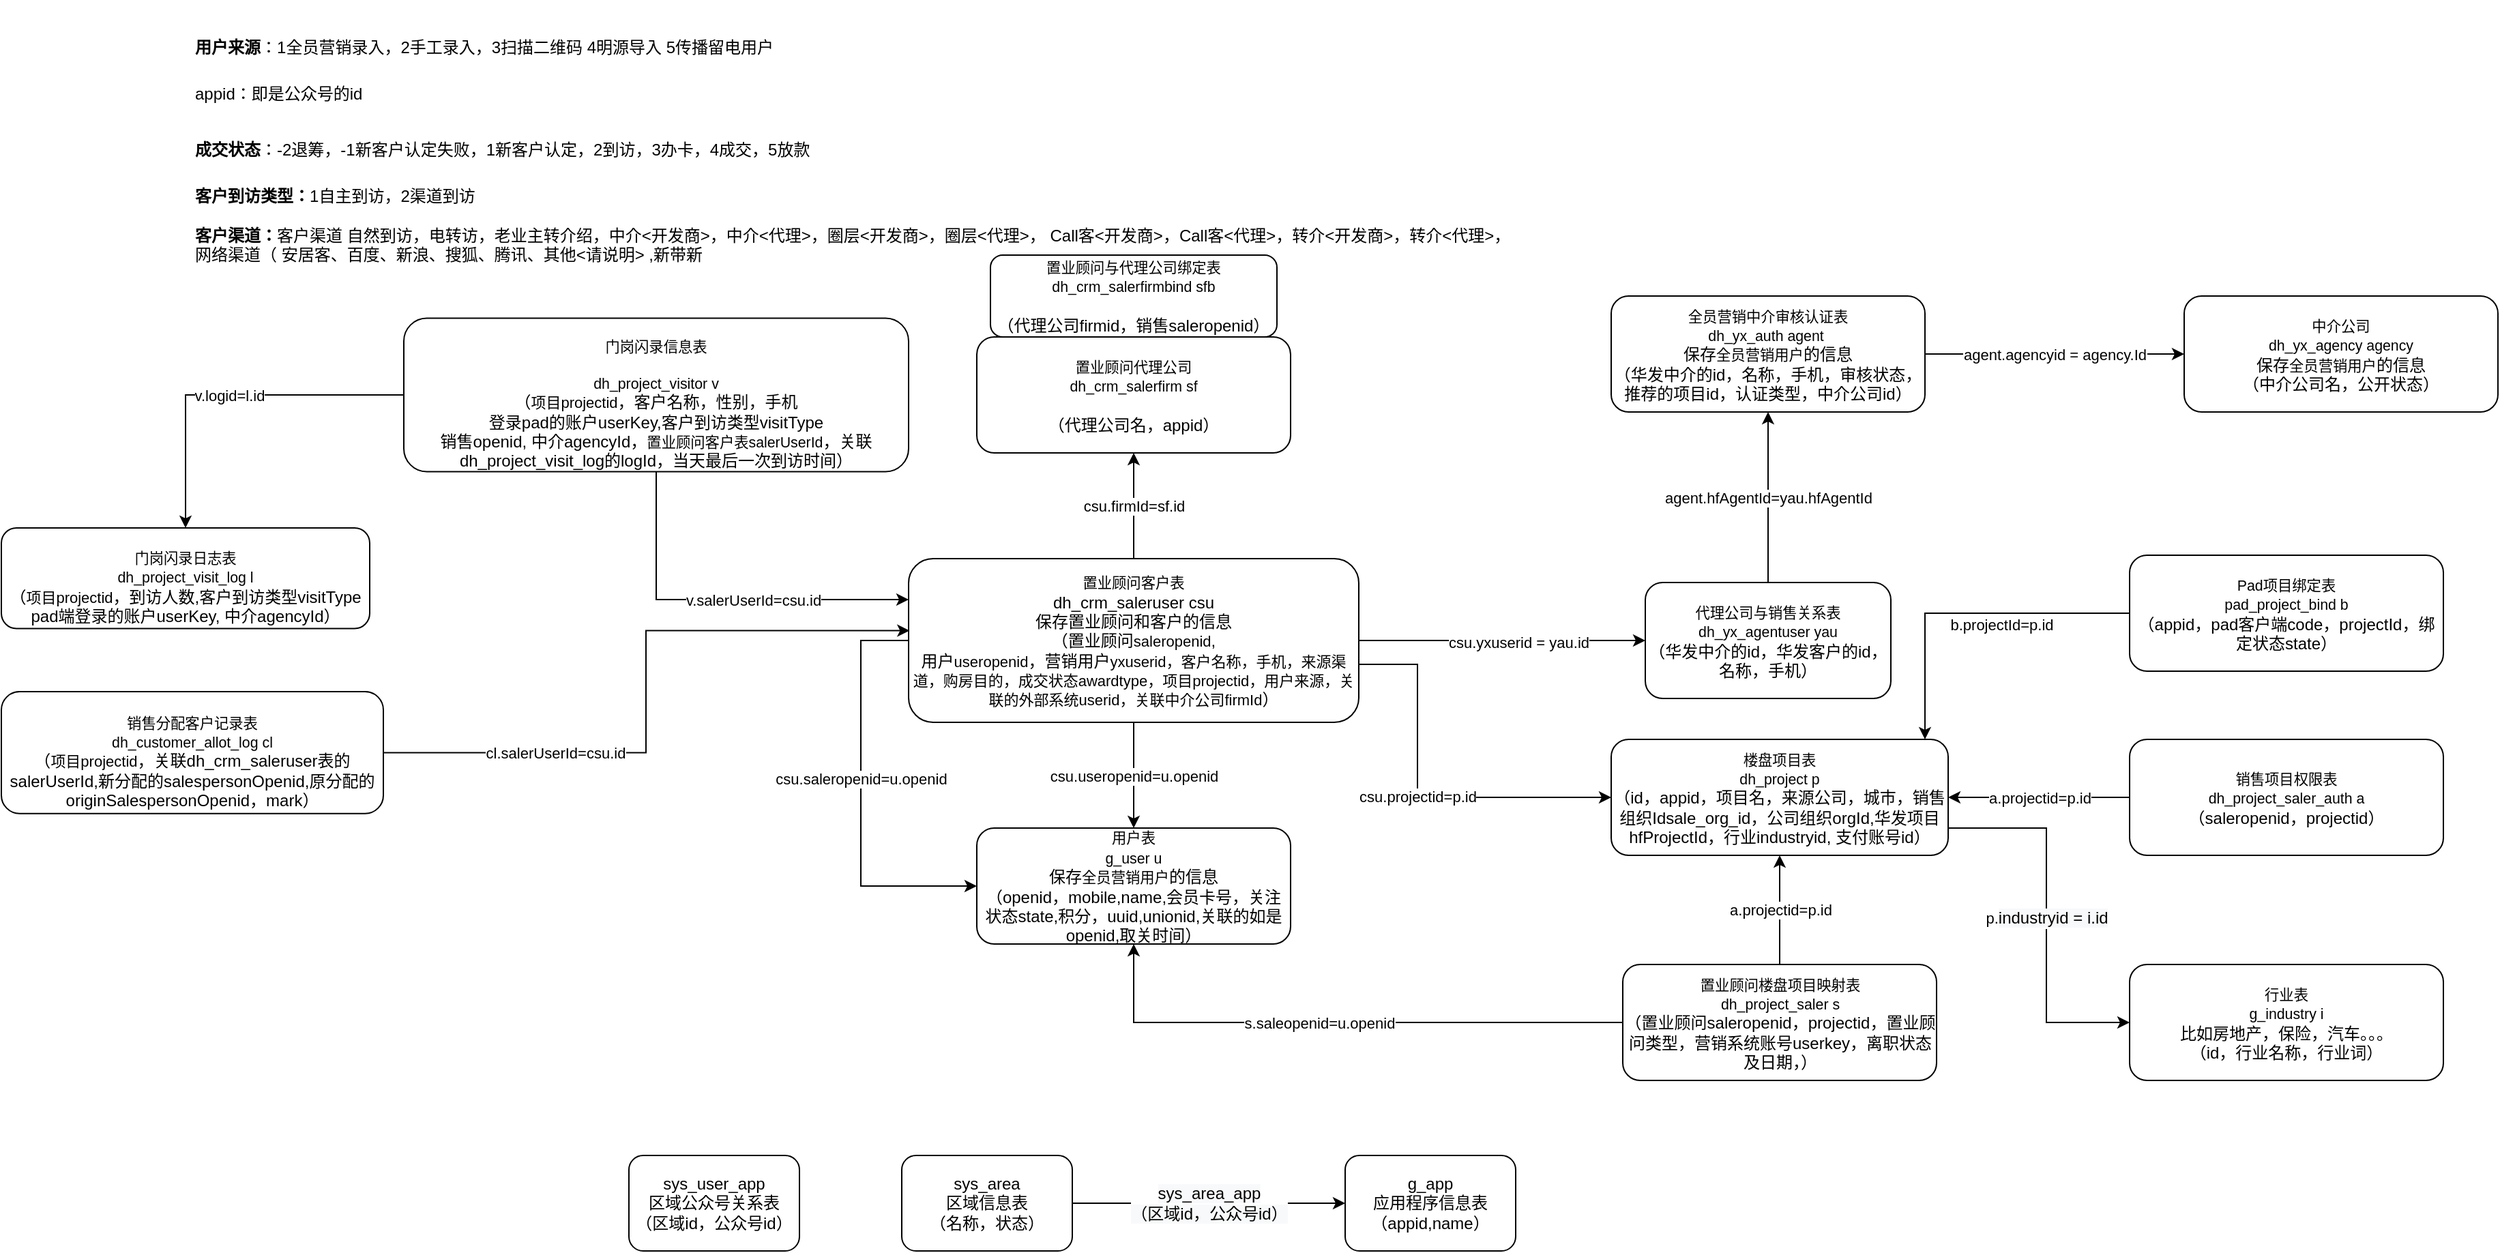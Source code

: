 <mxfile version="14.6.13" type="github" pages="2">
  <diagram id="eaGL7Z7917qESnS54RT0" name="第 1 页">
    <mxGraphModel dx="1849" dy="437" grid="1" gridSize="10" guides="1" tooltips="1" connect="1" arrows="1" fold="1" page="1" pageScale="1" pageWidth="827" pageHeight="1169" math="0" shadow="0">
      <root>
        <mxCell id="0" />
        <mxCell id="1" parent="0" />
        <mxCell id="XDihBJkEoJ0V1uG7NVt8-1" style="edgeStyle=orthogonalEdgeStyle;rounded=0;orthogonalLoop=1;jettySize=auto;html=1;entryX=0;entryY=0.5;entryDx=0;entryDy=0;" parent="1" source="XDihBJkEoJ0V1uG7NVt8-9" target="XDihBJkEoJ0V1uG7NVt8-11" edge="1">
          <mxGeometry relative="1" as="geometry" />
        </mxCell>
        <mxCell id="XDihBJkEoJ0V1uG7NVt8-2" value="csu.yxuserid = yau.id" style="edgeLabel;html=1;align=center;verticalAlign=middle;resizable=0;points=[];" parent="XDihBJkEoJ0V1uG7NVt8-1" vertex="1" connectable="0">
          <mxGeometry x="0.114" y="-1" relative="1" as="geometry">
            <mxPoint as="offset" />
          </mxGeometry>
        </mxCell>
        <mxCell id="XDihBJkEoJ0V1uG7NVt8-3" value="csu.useropenid=u.openid" style="edgeStyle=orthogonalEdgeStyle;rounded=0;orthogonalLoop=1;jettySize=auto;html=1;" parent="1" source="XDihBJkEoJ0V1uG7NVt8-9" target="XDihBJkEoJ0V1uG7NVt8-15" edge="1">
          <mxGeometry relative="1" as="geometry" />
        </mxCell>
        <mxCell id="XDihBJkEoJ0V1uG7NVt8-4" style="edgeStyle=orthogonalEdgeStyle;rounded=0;orthogonalLoop=1;jettySize=auto;html=1;entryX=0;entryY=0.5;entryDx=0;entryDy=0;exitX=0;exitY=0.5;exitDx=0;exitDy=0;" parent="1" source="XDihBJkEoJ0V1uG7NVt8-9" target="XDihBJkEoJ0V1uG7NVt8-15" edge="1">
          <mxGeometry relative="1" as="geometry">
            <mxPoint x="30" y="460" as="sourcePoint" />
            <Array as="points">
              <mxPoint x="30" y="513" />
              <mxPoint x="30" y="693" />
            </Array>
          </mxGeometry>
        </mxCell>
        <mxCell id="XDihBJkEoJ0V1uG7NVt8-5" value="csu.saleropenid=u.openid" style="edgeLabel;html=1;align=center;verticalAlign=middle;resizable=0;points=[];" parent="XDihBJkEoJ0V1uG7NVt8-4" vertex="1" connectable="0">
          <mxGeometry x="-0.092" relative="1" as="geometry">
            <mxPoint as="offset" />
          </mxGeometry>
        </mxCell>
        <mxCell id="XDihBJkEoJ0V1uG7NVt8-6" value="csu.firmId=sf.id" style="edgeStyle=orthogonalEdgeStyle;rounded=0;orthogonalLoop=1;jettySize=auto;html=1;" parent="1" source="XDihBJkEoJ0V1uG7NVt8-9" target="XDihBJkEoJ0V1uG7NVt8-17" edge="1">
          <mxGeometry relative="1" as="geometry" />
        </mxCell>
        <mxCell id="XDihBJkEoJ0V1uG7NVt8-7" style="edgeStyle=orthogonalEdgeStyle;rounded=0;orthogonalLoop=1;jettySize=auto;html=1;exitX=1;exitY=0.25;exitDx=0;exitDy=0;entryX=0;entryY=0.5;entryDx=0;entryDy=0;" parent="1" source="XDihBJkEoJ0V1uG7NVt8-9" target="XDihBJkEoJ0V1uG7NVt8-19" edge="1">
          <mxGeometry relative="1" as="geometry">
            <Array as="points">
              <mxPoint x="395" y="530" />
              <mxPoint x="438" y="530" />
              <mxPoint x="438" y="628" />
            </Array>
          </mxGeometry>
        </mxCell>
        <mxCell id="XDihBJkEoJ0V1uG7NVt8-8" value="csu.projectid=p.id" style="edgeLabel;html=1;align=center;verticalAlign=middle;resizable=0;points=[];" parent="XDihBJkEoJ0V1uG7NVt8-7" vertex="1" connectable="0">
          <mxGeometry x="0.139" y="1" relative="1" as="geometry">
            <mxPoint as="offset" />
          </mxGeometry>
        </mxCell>
        <mxCell id="XDihBJkEoJ0V1uG7NVt8-9" value="&lt;span style=&quot;font-size: 8pt&quot;&gt;置业顾问客户表&lt;br&gt;&lt;/span&gt;dh_crm_saleruser csu&lt;br&gt;保存置业顾问和客户的信息&lt;br&gt;（置业顾问&lt;span style=&quot;font-size: 11px ; background-color: rgb(255 , 255 , 255)&quot;&gt;saleropenid&lt;/span&gt;,&lt;br&gt;用户&lt;span style=&quot;font-size: 11px ; background-color: rgb(255 , 255 , 255)&quot;&gt;useropenid&lt;/span&gt;，营销用户&lt;span style=&quot;background-color: rgb(255 , 255 , 255)&quot;&gt;&lt;span style=&quot;font-size: 11px&quot;&gt;yxuserid，客户名称，手机，来源渠道，购房目的，成交状态&lt;/span&gt;&lt;span style=&quot;font-size: 11px&quot;&gt;awardtype，项目projectid，用户来源，关联的外部系统&lt;/span&gt;&lt;span style=&quot;font-size: 11px&quot;&gt;userid，关联中介公司firmId&lt;/span&gt;&lt;/span&gt;）" style="rounded=1;whiteSpace=wrap;html=1;" parent="1" vertex="1">
          <mxGeometry x="65" y="452.5" width="330" height="120" as="geometry" />
        </mxCell>
        <mxCell id="XDihBJkEoJ0V1uG7NVt8-10" value="agent.hfAgentId=yau.hfAgentId" style="edgeStyle=orthogonalEdgeStyle;rounded=0;orthogonalLoop=1;jettySize=auto;html=1;entryX=0.5;entryY=1;entryDx=0;entryDy=0;" parent="1" source="XDihBJkEoJ0V1uG7NVt8-11" target="XDihBJkEoJ0V1uG7NVt8-13" edge="1">
          <mxGeometry relative="1" as="geometry" />
        </mxCell>
        <mxCell id="XDihBJkEoJ0V1uG7NVt8-11" value="&lt;span style=&quot;font-size: 8pt&quot;&gt;代理公司与销售关系表&lt;br&gt;&lt;/span&gt;&lt;span style=&quot;font-size: 8pt&quot;&gt;dh_yx_agentuser yau&lt;/span&gt;&lt;span style=&quot;font-size: 8pt&quot;&gt;&lt;br&gt;&lt;/span&gt;（华发中介的id，华发客户的id，&lt;br&gt;名称，手机）" style="rounded=1;whiteSpace=wrap;html=1;" parent="1" vertex="1">
          <mxGeometry x="605" y="470" width="180" height="85" as="geometry" />
        </mxCell>
        <mxCell id="XDihBJkEoJ0V1uG7NVt8-12" value="agent.agencyid = agency.Id" style="edgeStyle=orthogonalEdgeStyle;rounded=0;orthogonalLoop=1;jettySize=auto;html=1;" parent="1" source="XDihBJkEoJ0V1uG7NVt8-13" target="XDihBJkEoJ0V1uG7NVt8-14" edge="1">
          <mxGeometry relative="1" as="geometry" />
        </mxCell>
        <mxCell id="XDihBJkEoJ0V1uG7NVt8-13" value="&lt;span style=&quot;font-size: 8pt&quot;&gt;全员营销中介审核认证表&lt;br&gt;&lt;/span&gt;&lt;span style=&quot;font-size: 10.667px&quot;&gt;dh_yx_auth agent&lt;/span&gt;&lt;span style=&quot;font-size: 8pt&quot;&gt;&amp;nbsp;&lt;/span&gt;&lt;span style=&quot;font-size: 8pt&quot;&gt;&lt;br&gt;&lt;/span&gt;保存&lt;span style=&quot;font-size: 10.667px&quot;&gt;全员营销用户&lt;/span&gt;的信息&lt;br&gt;（华发中介的id，名称，手机，审核状态，推荐的项目id，认证类型，中介公司id）" style="rounded=1;whiteSpace=wrap;html=1;" parent="1" vertex="1">
          <mxGeometry x="580" y="260" width="230" height="85" as="geometry" />
        </mxCell>
        <mxCell id="XDihBJkEoJ0V1uG7NVt8-14" value="&lt;span style=&quot;font-size: 10.667px&quot;&gt;中介公司&lt;/span&gt;&lt;br&gt;&lt;span style=&quot;font-size: 10.667px&quot;&gt;dh_yx_agency&amp;nbsp;agency&lt;/span&gt;&lt;span style=&quot;font-size: 8pt&quot;&gt;&lt;br&gt;&lt;/span&gt;保存&lt;span style=&quot;font-size: 10.667px&quot;&gt;全员营销用户&lt;/span&gt;的信息&lt;br&gt;（中介公司名，公开状态）" style="rounded=1;whiteSpace=wrap;html=1;" parent="1" vertex="1">
          <mxGeometry x="1000" y="260" width="230" height="85" as="geometry" />
        </mxCell>
        <mxCell id="XDihBJkEoJ0V1uG7NVt8-15" value="&lt;span style=&quot;font-size: 10.667px&quot;&gt;用户表&lt;/span&gt;&lt;br&gt;&lt;span style=&quot;font-size: 10.667px&quot;&gt;g_user u&lt;/span&gt;&lt;span style=&quot;font-size: 8pt&quot;&gt;&lt;br&gt;&lt;/span&gt;保存&lt;span style=&quot;font-size: 10.667px&quot;&gt;全员营销用户&lt;/span&gt;的信息&lt;br&gt;（openid，mobile,name,会员卡号，关注状态state,积分，uuid,unionid,关联的如是openid,取关时间）" style="rounded=1;whiteSpace=wrap;html=1;" parent="1" vertex="1">
          <mxGeometry x="115" y="650" width="230" height="85" as="geometry" />
        </mxCell>
        <mxCell id="XDihBJkEoJ0V1uG7NVt8-16" value="&lt;h1&gt;&lt;b style=&quot;font-size: 12px&quot;&gt;用户来源&lt;/b&gt;&lt;span style=&quot;font-size: 12px ; font-weight: normal&quot;&gt;：1全员营销录入，2手工录入，3扫描二维码 4明源导入 5传播留电用户&lt;/span&gt;&lt;/h1&gt;&lt;div&gt;&lt;span style=&quot;text-align: center&quot;&gt;appid：即是公众号的id&lt;/span&gt;&lt;span style=&quot;font-size: 12px ; font-weight: normal&quot;&gt;&lt;br&gt;&lt;/span&gt;&lt;/div&gt;&lt;h1&gt;&lt;b style=&quot;font-size: 12px&quot;&gt;成交状态&lt;/b&gt;&lt;span style=&quot;font-size: 12px ; font-weight: normal&quot;&gt;：-2退筹，-1新客户认定失败，1新客户认定，2到访，3办卡，4成交，5放款&lt;/span&gt;&lt;/h1&gt;&lt;b&gt;客户到访类型：&lt;/b&gt;1自主到访，2渠道到访&lt;div&gt;&lt;span style=&quot;font-weight: normal ; font-size: 12px&quot;&gt;&lt;br&gt;&lt;/span&gt;&lt;/div&gt;&lt;div&gt;&lt;b&gt;客户渠道：&lt;/b&gt;客户渠道 自然到访，电转访，老业主转介绍，中介&amp;lt;开发商&amp;gt;，中介&amp;lt;代理&amp;gt;，圈层&amp;lt;开发商&amp;gt;，圈层&amp;lt;代理&amp;gt;， Call客&amp;lt;开发商&amp;gt;，Call客&amp;lt;代理&amp;gt;，转介&amp;lt;开发商&amp;gt;，转介&amp;lt;代理&amp;gt;，网络渠道（ 安居客、百度、新浪、搜狐、腾讯、其他&amp;lt;请说明&amp;gt; ,新带新&lt;/div&gt;&lt;b&gt;&lt;/b&gt;" style="text;html=1;strokeColor=none;fillColor=none;align=left;verticalAlign=middle;whiteSpace=wrap;rounded=0;spacing=2;spacingBottom=0;spacingTop=0;" parent="1" vertex="1">
          <mxGeometry x="-460" y="50" width="970" height="180" as="geometry" />
        </mxCell>
        <mxCell id="XDihBJkEoJ0V1uG7NVt8-17" value="&lt;span style=&quot;font-size: 10.667px&quot;&gt;置业顾问代理公司&lt;/span&gt;&lt;br&gt;&lt;span style=&quot;font-size: 10.667px&quot;&gt;dh_crm_salerfirm&amp;nbsp;sf&lt;/span&gt;&lt;br&gt;&lt;br&gt;（代理公司名，appid）" style="rounded=1;whiteSpace=wrap;html=1;" parent="1" vertex="1">
          <mxGeometry x="115" y="290" width="230" height="85" as="geometry" />
        </mxCell>
        <mxCell id="XDihBJkEoJ0V1uG7NVt8-18" value="p.&lt;span style=&quot;font-size: 12px ; background-color: rgb(248 , 249 , 250)&quot;&gt;industryid = i.id&lt;/span&gt;" style="edgeStyle=orthogonalEdgeStyle;rounded=0;orthogonalLoop=1;jettySize=auto;html=1;entryX=0;entryY=0.5;entryDx=0;entryDy=0;" parent="1" source="XDihBJkEoJ0V1uG7NVt8-19" target="XDihBJkEoJ0V1uG7NVt8-30" edge="1">
          <mxGeometry relative="1" as="geometry">
            <Array as="points">
              <mxPoint x="899" y="650" />
              <mxPoint x="899" y="793" />
            </Array>
          </mxGeometry>
        </mxCell>
        <mxCell id="XDihBJkEoJ0V1uG7NVt8-19" value="&lt;span style=&quot;font-size: 10.667px&quot;&gt;楼盘项目表&lt;/span&gt;&lt;br&gt;&lt;span style=&quot;font-size: 10.667px&quot;&gt;dh_project&amp;nbsp;p&lt;/span&gt;&lt;br&gt;（id，appid，项目名，来源公司，城市，销售组织Idsale_org_id，公司组织orgId,华发项目hfProjectId，行业industryid, 支付账号id）" style="rounded=1;whiteSpace=wrap;html=1;" parent="1" vertex="1">
          <mxGeometry x="580" y="585" width="247" height="85" as="geometry" />
        </mxCell>
        <mxCell id="XDihBJkEoJ0V1uG7NVt8-20" value="v.logid=l.id" style="edgeStyle=orthogonalEdgeStyle;rounded=0;orthogonalLoop=1;jettySize=auto;html=1;" parent="1" source="XDihBJkEoJ0V1uG7NVt8-23" target="XDihBJkEoJ0V1uG7NVt8-31" edge="1">
          <mxGeometry relative="1" as="geometry" />
        </mxCell>
        <mxCell id="XDihBJkEoJ0V1uG7NVt8-21" style="edgeStyle=orthogonalEdgeStyle;rounded=0;orthogonalLoop=1;jettySize=auto;html=1;entryX=0;entryY=0.25;entryDx=0;entryDy=0;" parent="1" source="XDihBJkEoJ0V1uG7NVt8-23" target="XDihBJkEoJ0V1uG7NVt8-9" edge="1">
          <mxGeometry relative="1" as="geometry" />
        </mxCell>
        <mxCell id="XDihBJkEoJ0V1uG7NVt8-22" value="v.salerUserId=csu.id" style="edgeLabel;html=1;align=center;verticalAlign=middle;resizable=0;points=[];" parent="XDihBJkEoJ0V1uG7NVt8-21" vertex="1" connectable="0">
          <mxGeometry x="0.536" y="1" relative="1" as="geometry">
            <mxPoint x="-50" y="1" as="offset" />
          </mxGeometry>
        </mxCell>
        <mxCell id="XDihBJkEoJ0V1uG7NVt8-23" value="&lt;p class=&quot;MsoNormal&quot;&gt;&lt;span style=&quot;font-size: 8.0pt&quot;&gt;门岗闪录信息表&lt;/span&gt;&lt;/p&gt;&lt;span style=&quot;font-size: 10.667px&quot;&gt;dh_project_visitor v&lt;/span&gt;&lt;br&gt;（&lt;span style=&quot;font-size: 11px ; background-color: rgb(255 , 255 , 255)&quot;&gt;项目projectid&lt;/span&gt;，客户名称，性别，手机&lt;br&gt;登录pad的账户userKey,客户到访类型visitType&lt;br&gt;销售openid, 中介agencyId，&lt;span style=&quot;font-size: 10.667px&quot;&gt;置业顾问客户表salerUserId&lt;/span&gt;，关联dh_project_visit_log的logId，当天最后一次到访时间）" style="rounded=1;whiteSpace=wrap;html=1;" parent="1" vertex="1">
          <mxGeometry x="-305" y="276.25" width="370" height="112.5" as="geometry" />
        </mxCell>
        <mxCell id="XDihBJkEoJ0V1uG7NVt8-24" value="a.projectid=p.id" style="edgeStyle=orthogonalEdgeStyle;rounded=0;orthogonalLoop=1;jettySize=auto;html=1;entryX=1;entryY=0.5;entryDx=0;entryDy=0;" parent="1" source="XDihBJkEoJ0V1uG7NVt8-25" target="XDihBJkEoJ0V1uG7NVt8-19" edge="1">
          <mxGeometry relative="1" as="geometry" />
        </mxCell>
        <mxCell id="XDihBJkEoJ0V1uG7NVt8-25" value="&lt;span style=&quot;font-size: 8pt&quot;&gt;销售项目权限表&lt;br&gt;&lt;/span&gt;&lt;span style=&quot;font-size: 10.667px&quot;&gt;dh_project_saler_auth a&lt;/span&gt;&lt;br&gt;（saleropenid，projectid）" style="rounded=1;whiteSpace=wrap;html=1;" parent="1" vertex="1">
          <mxGeometry x="960" y="585" width="230" height="85" as="geometry" />
        </mxCell>
        <mxCell id="XDihBJkEoJ0V1uG7NVt8-26" value="&lt;span style=&quot;color: rgb(0 , 0 , 0) ; font-family: &amp;#34;helvetica&amp;#34; ; font-size: 11px ; font-style: normal ; font-weight: 400 ; letter-spacing: normal ; text-align: center ; text-indent: 0px ; text-transform: none ; word-spacing: 0px ; background-color: rgb(255 , 255 , 255) ; display: inline ; float: none&quot;&gt;a.projectid=p.id&lt;/span&gt;" style="edgeStyle=orthogonalEdgeStyle;rounded=0;orthogonalLoop=1;jettySize=auto;html=1;" parent="1" source="XDihBJkEoJ0V1uG7NVt8-29" target="XDihBJkEoJ0V1uG7NVt8-19" edge="1">
          <mxGeometry relative="1" as="geometry" />
        </mxCell>
        <mxCell id="XDihBJkEoJ0V1uG7NVt8-27" style="edgeStyle=orthogonalEdgeStyle;rounded=0;orthogonalLoop=1;jettySize=auto;html=1;entryX=0.5;entryY=1;entryDx=0;entryDy=0;" parent="1" source="XDihBJkEoJ0V1uG7NVt8-29" target="XDihBJkEoJ0V1uG7NVt8-15" edge="1">
          <mxGeometry relative="1" as="geometry" />
        </mxCell>
        <mxCell id="XDihBJkEoJ0V1uG7NVt8-28" value="s.saleopenid=u.openid" style="edgeLabel;html=1;align=center;verticalAlign=middle;resizable=0;points=[];" parent="XDihBJkEoJ0V1uG7NVt8-27" vertex="1" connectable="0">
          <mxGeometry x="0.073" relative="1" as="geometry">
            <mxPoint as="offset" />
          </mxGeometry>
        </mxCell>
        <mxCell id="XDihBJkEoJ0V1uG7NVt8-29" value="&lt;span style=&quot;font-size: 10.667px&quot;&gt;置业顾问楼盘项目映射表&lt;br&gt;dh_project_saler s&lt;/span&gt;&lt;br&gt;（置业顾问saleropenid，projectid，置业顾问类型，营销系统账号userkey，离职状态及日期，）" style="rounded=1;whiteSpace=wrap;html=1;" parent="1" vertex="1">
          <mxGeometry x="588.5" y="750" width="230" height="85" as="geometry" />
        </mxCell>
        <mxCell id="XDihBJkEoJ0V1uG7NVt8-30" value="&lt;span style=&quot;font-size: 8pt&quot;&gt;行业表&lt;br&gt;&lt;/span&gt;&lt;span style=&quot;font-size: 10.667px&quot;&gt;g_industry&amp;nbsp;i&lt;br&gt;&lt;/span&gt;比如房地产，保险，汽车。。。&lt;br&gt;（id，行业名称，行业词）" style="rounded=1;whiteSpace=wrap;html=1;" parent="1" vertex="1">
          <mxGeometry x="960" y="750" width="230" height="85" as="geometry" />
        </mxCell>
        <mxCell id="XDihBJkEoJ0V1uG7NVt8-31" value="&lt;p class=&quot;MsoNormal&quot;&gt;&lt;/p&gt;&lt;span style=&quot;font-size: 8pt&quot;&gt;门岗闪录日志表&lt;br&gt;&lt;/span&gt;&lt;span style=&quot;font-size: 10.667px&quot;&gt;dh_project_visit_log l&lt;/span&gt;&lt;br&gt;（&lt;span style=&quot;font-size: 11px ; background-color: rgb(255 , 255 , 255)&quot;&gt;项目projectid&lt;/span&gt;，到访人数,客户到访类型visitType&lt;br&gt;pad端登录的账户userKey, 中介agencyId）" style="rounded=1;whiteSpace=wrap;html=1;" parent="1" vertex="1">
          <mxGeometry x="-600" y="430" width="270" height="73.75" as="geometry" />
        </mxCell>
        <mxCell id="XDihBJkEoJ0V1uG7NVt8-32" value="b.projectId=p.id" style="edgeStyle=orthogonalEdgeStyle;rounded=0;orthogonalLoop=1;jettySize=auto;html=1;" parent="1" source="XDihBJkEoJ0V1uG7NVt8-33" target="XDihBJkEoJ0V1uG7NVt8-19" edge="1">
          <mxGeometry x="-0.223" y="7" relative="1" as="geometry">
            <Array as="points">
              <mxPoint x="810" y="493" />
            </Array>
            <mxPoint y="1" as="offset" />
          </mxGeometry>
        </mxCell>
        <mxCell id="XDihBJkEoJ0V1uG7NVt8-33" value="&lt;span style=&quot;font-size: 8pt&quot;&gt;Pad项目绑定表&lt;br&gt;&lt;/span&gt;&lt;span style=&quot;font-size: 10.667px&quot;&gt;pad_project_bind b&lt;/span&gt;&lt;br&gt;（appid，pad客户端code，projectId，绑定状态state）" style="rounded=1;whiteSpace=wrap;html=1;" parent="1" vertex="1">
          <mxGeometry x="960" y="450" width="230" height="85" as="geometry" />
        </mxCell>
        <mxCell id="XDihBJkEoJ0V1uG7NVt8-34" style="edgeStyle=orthogonalEdgeStyle;rounded=0;orthogonalLoop=1;jettySize=auto;html=1;entryX=0.002;entryY=0.44;entryDx=0;entryDy=0;entryPerimeter=0;" parent="1" source="XDihBJkEoJ0V1uG7NVt8-36" target="XDihBJkEoJ0V1uG7NVt8-9" edge="1">
          <mxGeometry relative="1" as="geometry">
            <mxPoint x="10" y="490" as="targetPoint" />
          </mxGeometry>
        </mxCell>
        <mxCell id="XDihBJkEoJ0V1uG7NVt8-35" value="cl.salerUserId=csu.id" style="edgeLabel;html=1;align=center;verticalAlign=middle;resizable=0;points=[];" parent="XDihBJkEoJ0V1uG7NVt8-34" vertex="1" connectable="0">
          <mxGeometry x="-0.471" relative="1" as="geometry">
            <mxPoint as="offset" />
          </mxGeometry>
        </mxCell>
        <mxCell id="XDihBJkEoJ0V1uG7NVt8-36" value="&lt;p class=&quot;MsoNormal&quot;&gt;&lt;/p&gt;&lt;span style=&quot;font-size: 8pt&quot;&gt;销售分配客户记录&lt;/span&gt;&lt;span style=&quot;font-size: 8pt&quot;&gt;表&lt;br&gt;&lt;/span&gt;&lt;span style=&quot;font-size: 8pt&quot;&gt;dh_customer_allot_log c&lt;/span&gt;&lt;span style=&quot;font-size: 10.667px&quot;&gt;l&lt;/span&gt;&lt;br&gt;（&lt;span style=&quot;font-size: 11px ; background-color: rgb(255 , 255 , 255)&quot;&gt;项目projectid&lt;/span&gt;，关联dh_crm_saleruser表的salerUserId,新分配的salespersonOpenid,原分配的originSalespersonOpenid，mark）" style="rounded=1;whiteSpace=wrap;html=1;" parent="1" vertex="1">
          <mxGeometry x="-600" y="550" width="280" height="89.37" as="geometry" />
        </mxCell>
        <mxCell id="XDihBJkEoJ0V1uG7NVt8-37" value="&lt;span style=&quot;font-size: 10.667px&quot;&gt;置业顾问与代理公司绑定表dh_crm_salerfirmbind sfb&lt;/span&gt;&lt;br&gt;&lt;br&gt;（代理公司firmid，销售saleropenid）" style="rounded=1;whiteSpace=wrap;html=1;" parent="1" vertex="1">
          <mxGeometry x="125" y="230" width="210" height="60" as="geometry" />
        </mxCell>
        <mxCell id="XDihBJkEoJ0V1uG7NVt8-38" value="&lt;span style=&quot;color: rgb(0 , 0 , 0) ; font-family: &amp;#34;helvetica&amp;#34; ; font-size: 12px ; font-style: normal ; font-weight: 400 ; letter-spacing: normal ; text-align: center ; text-indent: 0px ; text-transform: none ; word-spacing: 0px ; background-color: rgb(248 , 249 , 250) ; display: inline ; float: none&quot;&gt;sys_area_app&lt;/span&gt;&lt;br&gt;&lt;span style=&quot;font-size: 12px ; background-color: rgb(248 , 249 , 250)&quot;&gt;（区域id，公众号id）&lt;/span&gt;" style="edgeStyle=orthogonalEdgeStyle;rounded=0;orthogonalLoop=1;jettySize=auto;html=1;" parent="1" source="XDihBJkEoJ0V1uG7NVt8-39" target="XDihBJkEoJ0V1uG7NVt8-41" edge="1">
          <mxGeometry relative="1" as="geometry" />
        </mxCell>
        <mxCell id="XDihBJkEoJ0V1uG7NVt8-39" value="sys_area&lt;br&gt;区域信息表&lt;br&gt;（名称，状态）" style="rounded=1;whiteSpace=wrap;html=1;" parent="1" vertex="1">
          <mxGeometry x="60" y="890" width="125" height="70" as="geometry" />
        </mxCell>
        <mxCell id="XDihBJkEoJ0V1uG7NVt8-40" value="sys_user_app&lt;br&gt;区域公众号关系表&lt;br&gt;（区域id，公众号id）" style="rounded=1;whiteSpace=wrap;html=1;" parent="1" vertex="1">
          <mxGeometry x="-140" y="890" width="125" height="70" as="geometry" />
        </mxCell>
        <mxCell id="XDihBJkEoJ0V1uG7NVt8-41" value="g_app&lt;br&gt;应用程序信息表&lt;br&gt;（appid,name）" style="rounded=1;whiteSpace=wrap;html=1;" parent="1" vertex="1">
          <mxGeometry x="385" y="890" width="125" height="70" as="geometry" />
        </mxCell>
      </root>
    </mxGraphModel>
  </diagram>
  <diagram id="nFGt0MqnmTu4ru6C3Byg" name="潜客池">
    <mxGraphModel dx="2676" dy="437" grid="1" gridSize="10" guides="1" tooltips="1" connect="1" arrows="1" fold="1" page="1" pageScale="1" pageWidth="827" pageHeight="1169" math="0" shadow="0">
      <root>
        <mxCell id="UukvisJaQZ7xhcI8X70N-0" />
        <mxCell id="UukvisJaQZ7xhcI8X70N-1" parent="UukvisJaQZ7xhcI8X70N-0" />
        <mxCell id="K4eQCQfbDMpkofptSABG-0" value="&lt;span style=&quot;font-size: 10.667px&quot;&gt;空中团队配置表&lt;br&gt;&lt;/span&gt;&lt;span style=&quot;font-size: 8pt&quot;&gt;cp_team_group g&lt;/span&gt;&lt;br&gt;（id,团队名称,区域,appid,城市名称,&lt;br&gt;项目id,项目名称,类型【1项目级,2城市级】，状态【启用/停用】&lt;br&gt;）" style="rounded=1;whiteSpace=wrap;html=1;" parent="UukvisJaQZ7xhcI8X70N-1" vertex="1">
          <mxGeometry x="-470" y="500" width="230" height="85" as="geometry" />
        </mxCell>
        <mxCell id="K4eQCQfbDMpkofptSABG-1" value="u.team_id=g.id" style="edgeStyle=orthogonalEdgeStyle;rounded=0;orthogonalLoop=1;jettySize=auto;html=1;entryX=1;entryY=0.5;entryDx=0;entryDy=0;" parent="UukvisJaQZ7xhcI8X70N-1" source="K4eQCQfbDMpkofptSABG-2" target="K4eQCQfbDMpkofptSABG-0" edge="1">
          <mxGeometry relative="1" as="geometry" />
        </mxCell>
        <mxCell id="K4eQCQfbDMpkofptSABG-2" value="&lt;span style=&quot;font-size: 10.667px&quot;&gt;空中团队人员表&lt;/span&gt;&lt;br&gt;&lt;span style=&quot;font-size: 8pt&quot;&gt;cp_team_user u&lt;/span&gt;&lt;br&gt;（销售open_id,销售华发账号user_key,角色【0置业顾问,1负责人】，销售姓名，团队id，状态【启用/停用】）" style="rounded=1;whiteSpace=wrap;html=1;" parent="UukvisJaQZ7xhcI8X70N-1" vertex="1">
          <mxGeometry x="-100" y="500" width="230" height="85" as="geometry" />
        </mxCell>
        <mxCell id="K4eQCQfbDMpkofptSABG-3" value="&lt;span style=&quot;font-size: 10.667px&quot;&gt;潜客池用户表&lt;br&gt;&lt;/span&gt;&lt;span style=&quot;font-size: 8pt&quot;&gt;cp_user u&lt;/span&gt;&lt;br&gt;（id，app_id，union_id，nickname，level，open_id，user_id【随机uuid】，del_flag，mobile）" style="rounded=1;whiteSpace=wrap;html=1;" parent="UukvisJaQZ7xhcI8X70N-1" vertex="1">
          <mxGeometry x="-70" y="327.5" width="290" height="85" as="geometry" />
        </mxCell>
        <mxCell id="K4eQCQfbDMpkofptSABG-6" style="edgeStyle=orthogonalEdgeStyle;rounded=0;orthogonalLoop=1;jettySize=auto;html=1;" parent="UukvisJaQZ7xhcI8X70N-1" source="K4eQCQfbDMpkofptSABG-4" target="K4eQCQfbDMpkofptSABG-3" edge="1">
          <mxGeometry relative="1" as="geometry" />
        </mxCell>
        <mxCell id="K4eQCQfbDMpkofptSABG-7" value="su.user_id = u.user_id&amp;nbsp;" style="edgeLabel;html=1;align=center;verticalAlign=middle;resizable=0;points=[];" parent="K4eQCQfbDMpkofptSABG-6" vertex="1" connectable="0">
          <mxGeometry x="0.138" y="1" relative="1" as="geometry">
            <mxPoint x="-28" y="1" as="offset" />
          </mxGeometry>
        </mxCell>
        <mxCell id="K4eQCQfbDMpkofptSABG-4" value="&lt;span style=&quot;font-size: 10.667px&quot;&gt;销售客户关联表&lt;br&gt;cp_saler_user&lt;/span&gt;&lt;span style=&quot;font-size: 8pt&quot;&gt;&amp;nbsp;su&lt;/span&gt;&lt;br&gt;（id，app_id，销售open_id，user_id，remark，del_flag，mobile，project_name，saler_name，销售userKey，是否接听follow，是否有意向purpose，如是rs_project_id，是否已拨打is_call，最近跟进时间follow_time，cp_user_log表log_id，&lt;br&gt;首次意向时间，首次拨打时间，首次接听时间，&lt;br&gt;is_report，report_time【报备时间】，&lt;br&gt;is_allot【是否分配0否，1项目分配,2城市分配】，&lt;br&gt;level【等级-1D 0C 1B 2A】，&lt;br&gt;project_id【华发项目id，6位】）" style="rounded=1;whiteSpace=wrap;html=1;" parent="UukvisJaQZ7xhcI8X70N-1" vertex="1">
          <mxGeometry x="-620" y="280" width="380" height="180" as="geometry" />
        </mxCell>
        <mxCell id="K4eQCQfbDMpkofptSABG-5" value="&lt;span style=&quot;font-size: 10.667px&quot;&gt;推送记录表&lt;/span&gt;&lt;br&gt;&lt;span style=&quot;font-size: 10.667px&quot;&gt;cp_user_log&lt;/span&gt;&lt;span style=&quot;font-size: 8pt&quot;&gt;&amp;nbsp;u&lt;/span&gt;&lt;br&gt;（id，app_id，union_id，ip，mobile，头像，昵称，open_id，&lt;br&gt;user_id，user_key，如是rs_project_id，project_name，&lt;br&gt;销售open_id，销售姓名，aicall客次数，触达批次batch_id，&lt;br&gt;来源【 0:h5 1:微信小程序 2转介】，来源方式，来源页面page_id，标题page_title，&lt;br&gt;is_allot【是否分配0否，1项目分配,2城市分配】，&lt;br&gt;转介原销售source_saler_name，source_saler_open_id,&lt;br&gt;转介原项目source_project_id，source_project_name，&lt;br&gt;活动act_id，活动名称act_name&lt;br&gt;project_id【华发项目id，6位】，是否有效is_valid，是否关注is_fans）" style="rounded=1;whiteSpace=wrap;html=1;" parent="UukvisJaQZ7xhcI8X70N-1" vertex="1">
          <mxGeometry x="-1200" y="285" width="460" height="170" as="geometry" />
        </mxCell>
        <mxCell id="K4eQCQfbDMpkofptSABG-10" value="tl.batch_id=b.id" style="edgeStyle=orthogonalEdgeStyle;rounded=0;orthogonalLoop=1;jettySize=auto;html=1;" parent="UukvisJaQZ7xhcI8X70N-1" source="K4eQCQfbDMpkofptSABG-8" target="K4eQCQfbDMpkofptSABG-9" edge="1">
          <mxGeometry relative="1" as="geometry" />
        </mxCell>
        <mxCell id="K4eQCQfbDMpkofptSABG-11" value="tl.user_id=u.user_id" style="edgeStyle=orthogonalEdgeStyle;rounded=0;orthogonalLoop=1;jettySize=auto;html=1;" parent="UukvisJaQZ7xhcI8X70N-1" source="K4eQCQfbDMpkofptSABG-8" target="K4eQCQfbDMpkofptSABG-3" edge="1">
          <mxGeometry relative="1" as="geometry" />
        </mxCell>
        <mxCell id="K4eQCQfbDMpkofptSABG-8" value="&lt;span style=&quot;font-size: 10.667px&quot;&gt;触达详细客户表&lt;/span&gt;&lt;br&gt;&lt;span style=&quot;font-size: 8pt&quot;&gt;cp_touch_log tl&lt;/span&gt;&lt;br&gt;（id，batch_id，user_id，create_time）" style="rounded=1;whiteSpace=wrap;html=1;" parent="UukvisJaQZ7xhcI8X70N-1" vertex="1">
          <mxGeometry x="400" y="327.5" width="290" height="85" as="geometry" />
        </mxCell>
        <mxCell id="K4eQCQfbDMpkofptSABG-9" value="&lt;span style=&quot;font-size: 10.667px&quot;&gt;触达批次表&lt;/span&gt;&lt;br&gt;&lt;span style=&quot;font-size: 8pt&quot;&gt;cp_touch_batch b&lt;/span&gt;&lt;br&gt;（id，saler_open_id，触达时间，触达人数touch_number，&lt;br&gt;类型type【0批量触达，1:单人触达】&lt;br&gt;来源页面page_id，标题page_title，内容content，&lt;br&gt;level【对哪个等级的用户做的触达0C1B2A】&lt;br&gt;touch_way【触达方式 1话费、2红包、3流量、4问卷、5aicall客、6活动】）" style="rounded=1;whiteSpace=wrap;html=1;" parent="UukvisJaQZ7xhcI8X70N-1" vertex="1">
          <mxGeometry x="330" y="110" width="430" height="110" as="geometry" />
        </mxCell>
        <mxCell id="cHUheyltoiaNRc8e_QKf-0" value="&lt;span style=&quot;font-size: 10.667px&quot;&gt;项目流程表&lt;br&gt;rs_project_process&lt;/span&gt;&lt;br&gt;（id，app_id，project_id，project_name，流程process_key，&lt;br&gt;process_type【流程类型：1分配流程 2潜客转换流程】）" style="rounded=1;whiteSpace=wrap;html=1;" vertex="1" parent="UukvisJaQZ7xhcI8X70N-1">
          <mxGeometry x="340" y="490" width="350" height="85" as="geometry" />
        </mxCell>
        <mxCell id="cHUheyltoiaNRc8e_QKf-1" value="&lt;span style=&quot;font-size: 10.667px&quot;&gt;分配失败用户&lt;br&gt;cp_allot_fail_user&lt;/span&gt;" style="rounded=1;whiteSpace=wrap;html=1;" vertex="1" parent="UukvisJaQZ7xhcI8X70N-1">
          <mxGeometry x="350" y="610" width="350" height="85" as="geometry" />
        </mxCell>
        <mxCell id="cHUheyltoiaNRc8e_QKf-2" value="&lt;span style=&quot;color: rgb(43 , 43 , 43) ; font-family: , &amp;#34;helvetica neue&amp;#34; , &amp;#34;helvetica&amp;#34; , &amp;#34;pingfang sc&amp;#34; , &amp;#34;microsoft yahei&amp;#34; , &amp;#34;source han sans sc&amp;#34; , &amp;#34;noto sans cjk sc&amp;#34; , &amp;#34;wenquanyi micro hei&amp;#34; , sans-serif ; background-color: rgb(255 , 255 , 255)&quot;&gt;报备信息表&lt;br&gt;&lt;/span&gt;&lt;span style=&quot;background-color: rgb(255 , 255 , 255)&quot;&gt;&lt;font color=&quot;#2b2b2b&quot;&gt;rs_report&lt;/font&gt;&lt;br&gt;&lt;font color=&quot;#2b2b2b&quot;&gt;（cp_user_id，cp_user_name，cp_user_phone，sale_org，project_id，project_name，hf_project_id，city_id，&lt;br&gt;agent_type，agent_id，agent_name【配置文件获取】，&lt;br&gt;agent_user_key，status，&lt;br&gt;assign_from【到访有效期开始日期】，&lt;br&gt;assign_to【到访有效期截止日期】，&lt;br&gt;华发唯一客户cus_id，报备状态report_status，备注report_desc，sale_user_key，distribute_desc&lt;/font&gt;&lt;font color=&quot;#2b2b2b&quot;&gt;）&lt;/font&gt;&lt;br&gt;&lt;/span&gt;" style="rounded=1;whiteSpace=wrap;html=1;" vertex="1" parent="UukvisJaQZ7xhcI8X70N-1">
          <mxGeometry x="-180" y="610" width="360" height="150" as="geometry" />
        </mxCell>
        <mxCell id="cHUheyltoiaNRc8e_QKf-3" value="&lt;span style=&quot;color: rgb(43 , 43 , 43) ; font-family: , &amp;#34;helvetica neue&amp;#34; , &amp;#34;helvetica&amp;#34; , &amp;#34;pingfang sc&amp;#34; , &amp;#34;microsoft yahei&amp;#34; , &amp;#34;source han sans sc&amp;#34; , &amp;#34;noto sans cjk sc&amp;#34; , &amp;#34;wenquanyi micro hei&amp;#34; , sans-serif ; background-color: rgb(255 , 255 , 255)&quot;&gt;推送记录表&lt;br&gt;&lt;/span&gt;&lt;span style=&quot;color: rgb(43 , 43 , 43) ; font-family: , &amp;#34;helvetica neue&amp;#34; , &amp;#34;helvetica&amp;#34; , &amp;#34;pingfang sc&amp;#34; , &amp;#34;microsoft yahei&amp;#34; , &amp;#34;source han sans sc&amp;#34; , &amp;#34;noto sans cjk sc&amp;#34; , &amp;#34;wenquanyi micro hei&amp;#34; , sans-serif ; background-color: rgb(255 , 255 , 255)&quot;&gt;cp_user_log&amp;nbsp;&lt;/span&gt;&lt;span style=&quot;color: rgb(43 , 43 , 43) ; font-family: , &amp;#34;helvetica neue&amp;#34; , &amp;#34;helvetica&amp;#34; , &amp;#34;pingfang sc&amp;#34; , &amp;#34;microsoft yahei&amp;#34; , &amp;#34;source han sans sc&amp;#34; , &amp;#34;noto sans cjk sc&amp;#34; , &amp;#34;wenquanyi micro hei&amp;#34; , sans-serif ; background-color: rgb(255 , 255 , 255)&quot;&gt;&lt;br&gt;&lt;/span&gt;" style="rounded=1;whiteSpace=wrap;html=1;" vertex="1" parent="UukvisJaQZ7xhcI8X70N-1">
          <mxGeometry x="280" y="790" width="350" height="85" as="geometry" />
        </mxCell>
      </root>
    </mxGraphModel>
  </diagram>
</mxfile>
